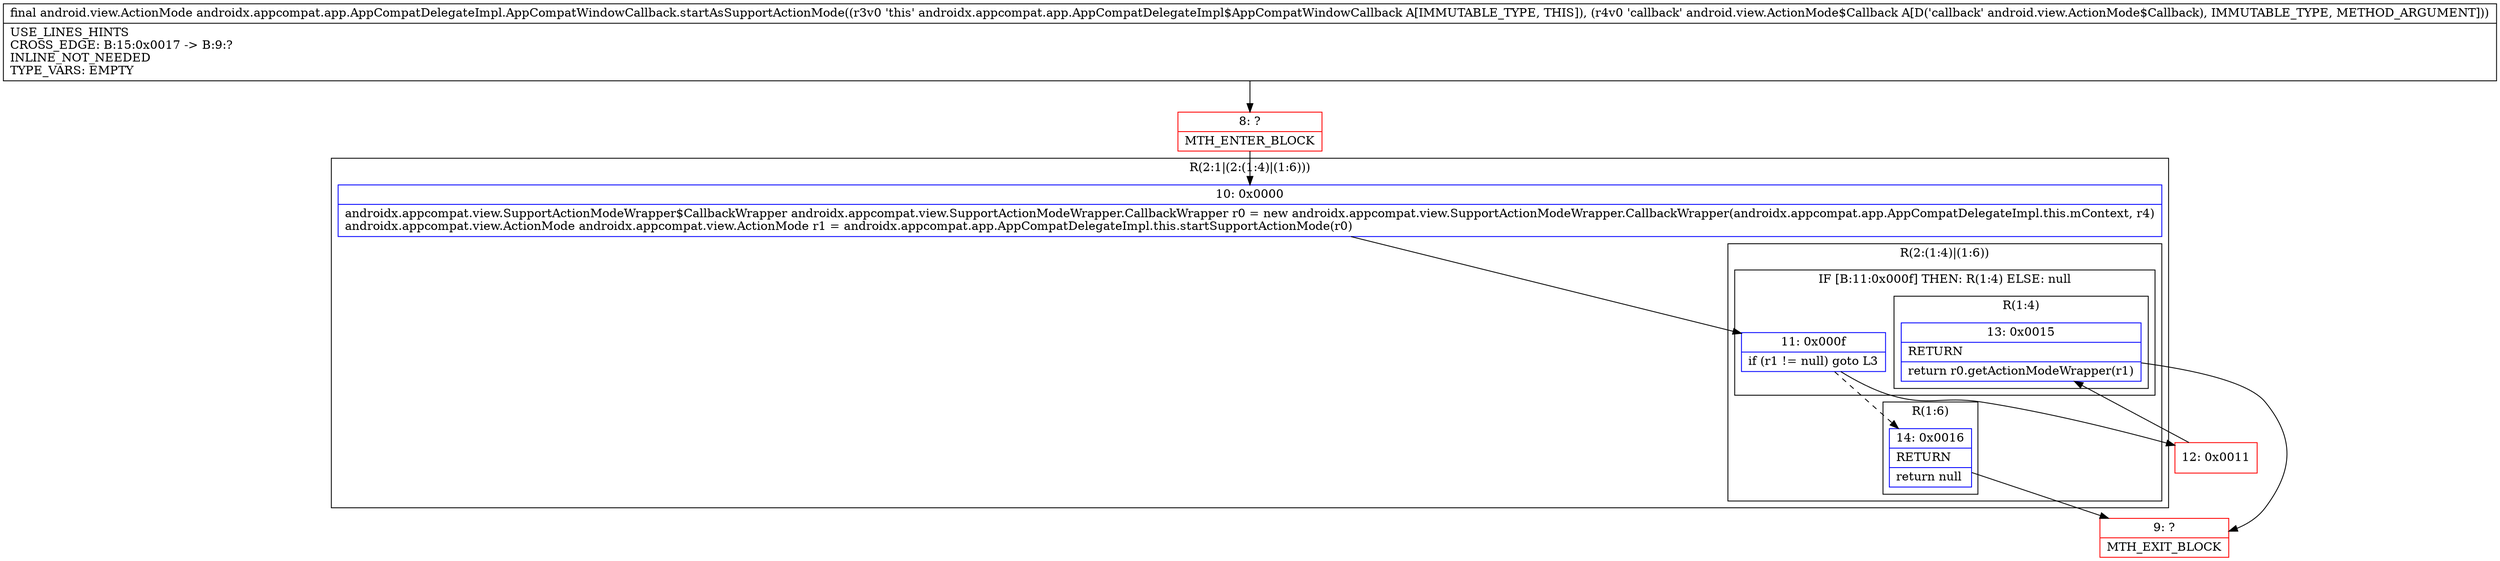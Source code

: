 digraph "CFG forandroidx.appcompat.app.AppCompatDelegateImpl.AppCompatWindowCallback.startAsSupportActionMode(Landroid\/view\/ActionMode$Callback;)Landroid\/view\/ActionMode;" {
subgraph cluster_Region_492751657 {
label = "R(2:1|(2:(1:4)|(1:6)))";
node [shape=record,color=blue];
Node_10 [shape=record,label="{10\:\ 0x0000|androidx.appcompat.view.SupportActionModeWrapper$CallbackWrapper androidx.appcompat.view.SupportActionModeWrapper.CallbackWrapper r0 = new androidx.appcompat.view.SupportActionModeWrapper.CallbackWrapper(androidx.appcompat.app.AppCompatDelegateImpl.this.mContext, r4)\landroidx.appcompat.view.ActionMode androidx.appcompat.view.ActionMode r1 = androidx.appcompat.app.AppCompatDelegateImpl.this.startSupportActionMode(r0)\l}"];
subgraph cluster_Region_1927280286 {
label = "R(2:(1:4)|(1:6))";
node [shape=record,color=blue];
subgraph cluster_IfRegion_811776847 {
label = "IF [B:11:0x000f] THEN: R(1:4) ELSE: null";
node [shape=record,color=blue];
Node_11 [shape=record,label="{11\:\ 0x000f|if (r1 != null) goto L3\l}"];
subgraph cluster_Region_556750879 {
label = "R(1:4)";
node [shape=record,color=blue];
Node_13 [shape=record,label="{13\:\ 0x0015|RETURN\l|return r0.getActionModeWrapper(r1)\l}"];
}
}
subgraph cluster_Region_1788072588 {
label = "R(1:6)";
node [shape=record,color=blue];
Node_14 [shape=record,label="{14\:\ 0x0016|RETURN\l|return null\l}"];
}
}
}
Node_8 [shape=record,color=red,label="{8\:\ ?|MTH_ENTER_BLOCK\l}"];
Node_12 [shape=record,color=red,label="{12\:\ 0x0011}"];
Node_9 [shape=record,color=red,label="{9\:\ ?|MTH_EXIT_BLOCK\l}"];
MethodNode[shape=record,label="{final android.view.ActionMode androidx.appcompat.app.AppCompatDelegateImpl.AppCompatWindowCallback.startAsSupportActionMode((r3v0 'this' androidx.appcompat.app.AppCompatDelegateImpl$AppCompatWindowCallback A[IMMUTABLE_TYPE, THIS]), (r4v0 'callback' android.view.ActionMode$Callback A[D('callback' android.view.ActionMode$Callback), IMMUTABLE_TYPE, METHOD_ARGUMENT]))  | USE_LINES_HINTS\lCROSS_EDGE: B:15:0x0017 \-\> B:9:?\lINLINE_NOT_NEEDED\lTYPE_VARS: EMPTY\l}"];
MethodNode -> Node_8;Node_10 -> Node_11;
Node_11 -> Node_12;
Node_11 -> Node_14[style=dashed];
Node_13 -> Node_9;
Node_14 -> Node_9;
Node_8 -> Node_10;
Node_12 -> Node_13;
}

